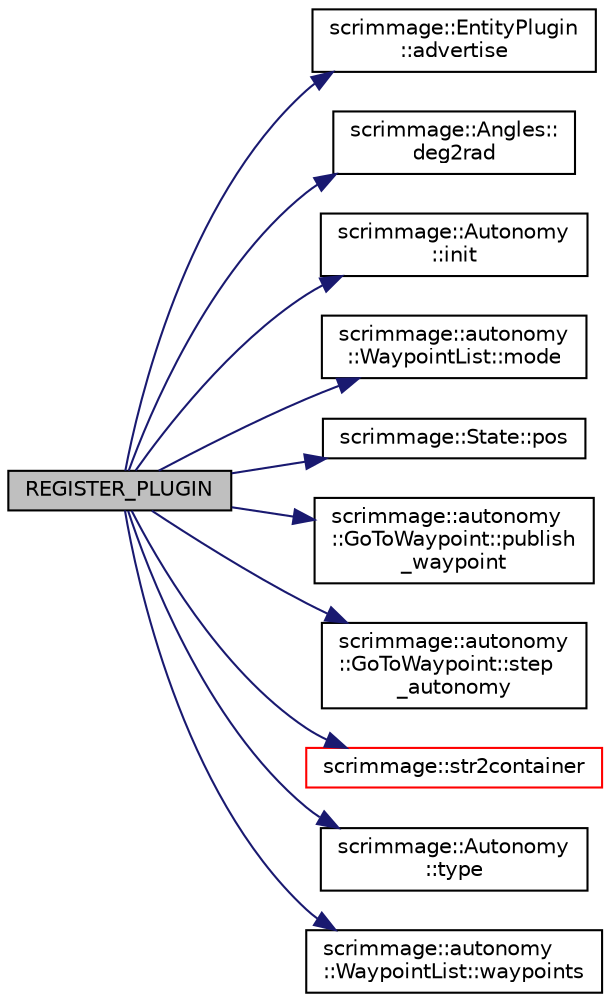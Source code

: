 digraph "REGISTER_PLUGIN"
{
 // LATEX_PDF_SIZE
  edge [fontname="Helvetica",fontsize="10",labelfontname="Helvetica",labelfontsize="10"];
  node [fontname="Helvetica",fontsize="10",shape=record];
  rankdir="LR";
  Node1 [label="REGISTER_PLUGIN",height=0.2,width=0.4,color="black", fillcolor="grey75", style="filled", fontcolor="black",tooltip=" "];
  Node1 -> Node2 [color="midnightblue",fontsize="10",style="solid",fontname="Helvetica"];
  Node2 [label="scrimmage::EntityPlugin\l::advertise",height=0.2,width=0.4,color="black", fillcolor="white", style="filled",URL="$classscrimmage_1_1EntityPlugin.html#aa4237f084247e93ca942aa70708aad03",tooltip=" "];
  Node1 -> Node3 [color="midnightblue",fontsize="10",style="solid",fontname="Helvetica"];
  Node3 [label="scrimmage::Angles::\ldeg2rad",height=0.2,width=0.4,color="black", fillcolor="white", style="filled",URL="$classscrimmage_1_1Angles.html#a49e7f100f2e0784033a7910673e6dadb",tooltip=" "];
  Node1 -> Node4 [color="midnightblue",fontsize="10",style="solid",fontname="Helvetica"];
  Node4 [label="scrimmage::Autonomy\l::init",height=0.2,width=0.4,color="black", fillcolor="white", style="filled",URL="$classscrimmage_1_1Autonomy.html#a2db7f633d6295aa0f409f88d0248ad6b",tooltip=" "];
  Node1 -> Node5 [color="midnightblue",fontsize="10",style="solid",fontname="Helvetica"];
  Node5 [label="scrimmage::autonomy\l::WaypointList::mode",height=0.2,width=0.4,color="black", fillcolor="white", style="filled",URL="$classscrimmage_1_1autonomy_1_1WaypointList.html#a93f1ef5717ffcd590ea06f69cd1feae4",tooltip=" "];
  Node1 -> Node6 [color="midnightblue",fontsize="10",style="solid",fontname="Helvetica"];
  Node6 [label="scrimmage::State::pos",height=0.2,width=0.4,color="black", fillcolor="white", style="filled",URL="$classscrimmage_1_1State.html#a44e35a1999b53228647e2bde067b6143",tooltip=" "];
  Node1 -> Node7 [color="midnightblue",fontsize="10",style="solid",fontname="Helvetica"];
  Node7 [label="scrimmage::autonomy\l::GoToWaypoint::publish\l_waypoint",height=0.2,width=0.4,color="black", fillcolor="white", style="filled",URL="$classscrimmage_1_1autonomy_1_1GoToWaypoint.html#a0d62d60b4848435fc3132cc5a49ef098",tooltip=" "];
  Node1 -> Node8 [color="midnightblue",fontsize="10",style="solid",fontname="Helvetica"];
  Node8 [label="scrimmage::autonomy\l::GoToWaypoint::step\l_autonomy",height=0.2,width=0.4,color="black", fillcolor="white", style="filled",URL="$classscrimmage_1_1autonomy_1_1GoToWaypoint.html#aecbd6ed94b4a13f2a3807debf1397d79",tooltip=" "];
  Node1 -> Node9 [color="midnightblue",fontsize="10",style="solid",fontname="Helvetica"];
  Node9 [label="scrimmage::str2container",height=0.2,width=0.4,color="red", fillcolor="white", style="filled",URL="$namespacescrimmage.html#a33cb0991fa26d446d903cf250661affb",tooltip=" "];
  Node1 -> Node11 [color="midnightblue",fontsize="10",style="solid",fontname="Helvetica"];
  Node11 [label="scrimmage::Autonomy\l::type",height=0.2,width=0.4,color="black", fillcolor="white", style="filled",URL="$classscrimmage_1_1Autonomy.html#a1ebe599b3793549f2022ef33922dddd8",tooltip=" "];
  Node1 -> Node12 [color="midnightblue",fontsize="10",style="solid",fontname="Helvetica"];
  Node12 [label="scrimmage::autonomy\l::WaypointList::waypoints",height=0.2,width=0.4,color="black", fillcolor="white", style="filled",URL="$classscrimmage_1_1autonomy_1_1WaypointList.html#ae5c9166c31935ac13d0273d3c57a2b9a",tooltip=" "];
}
